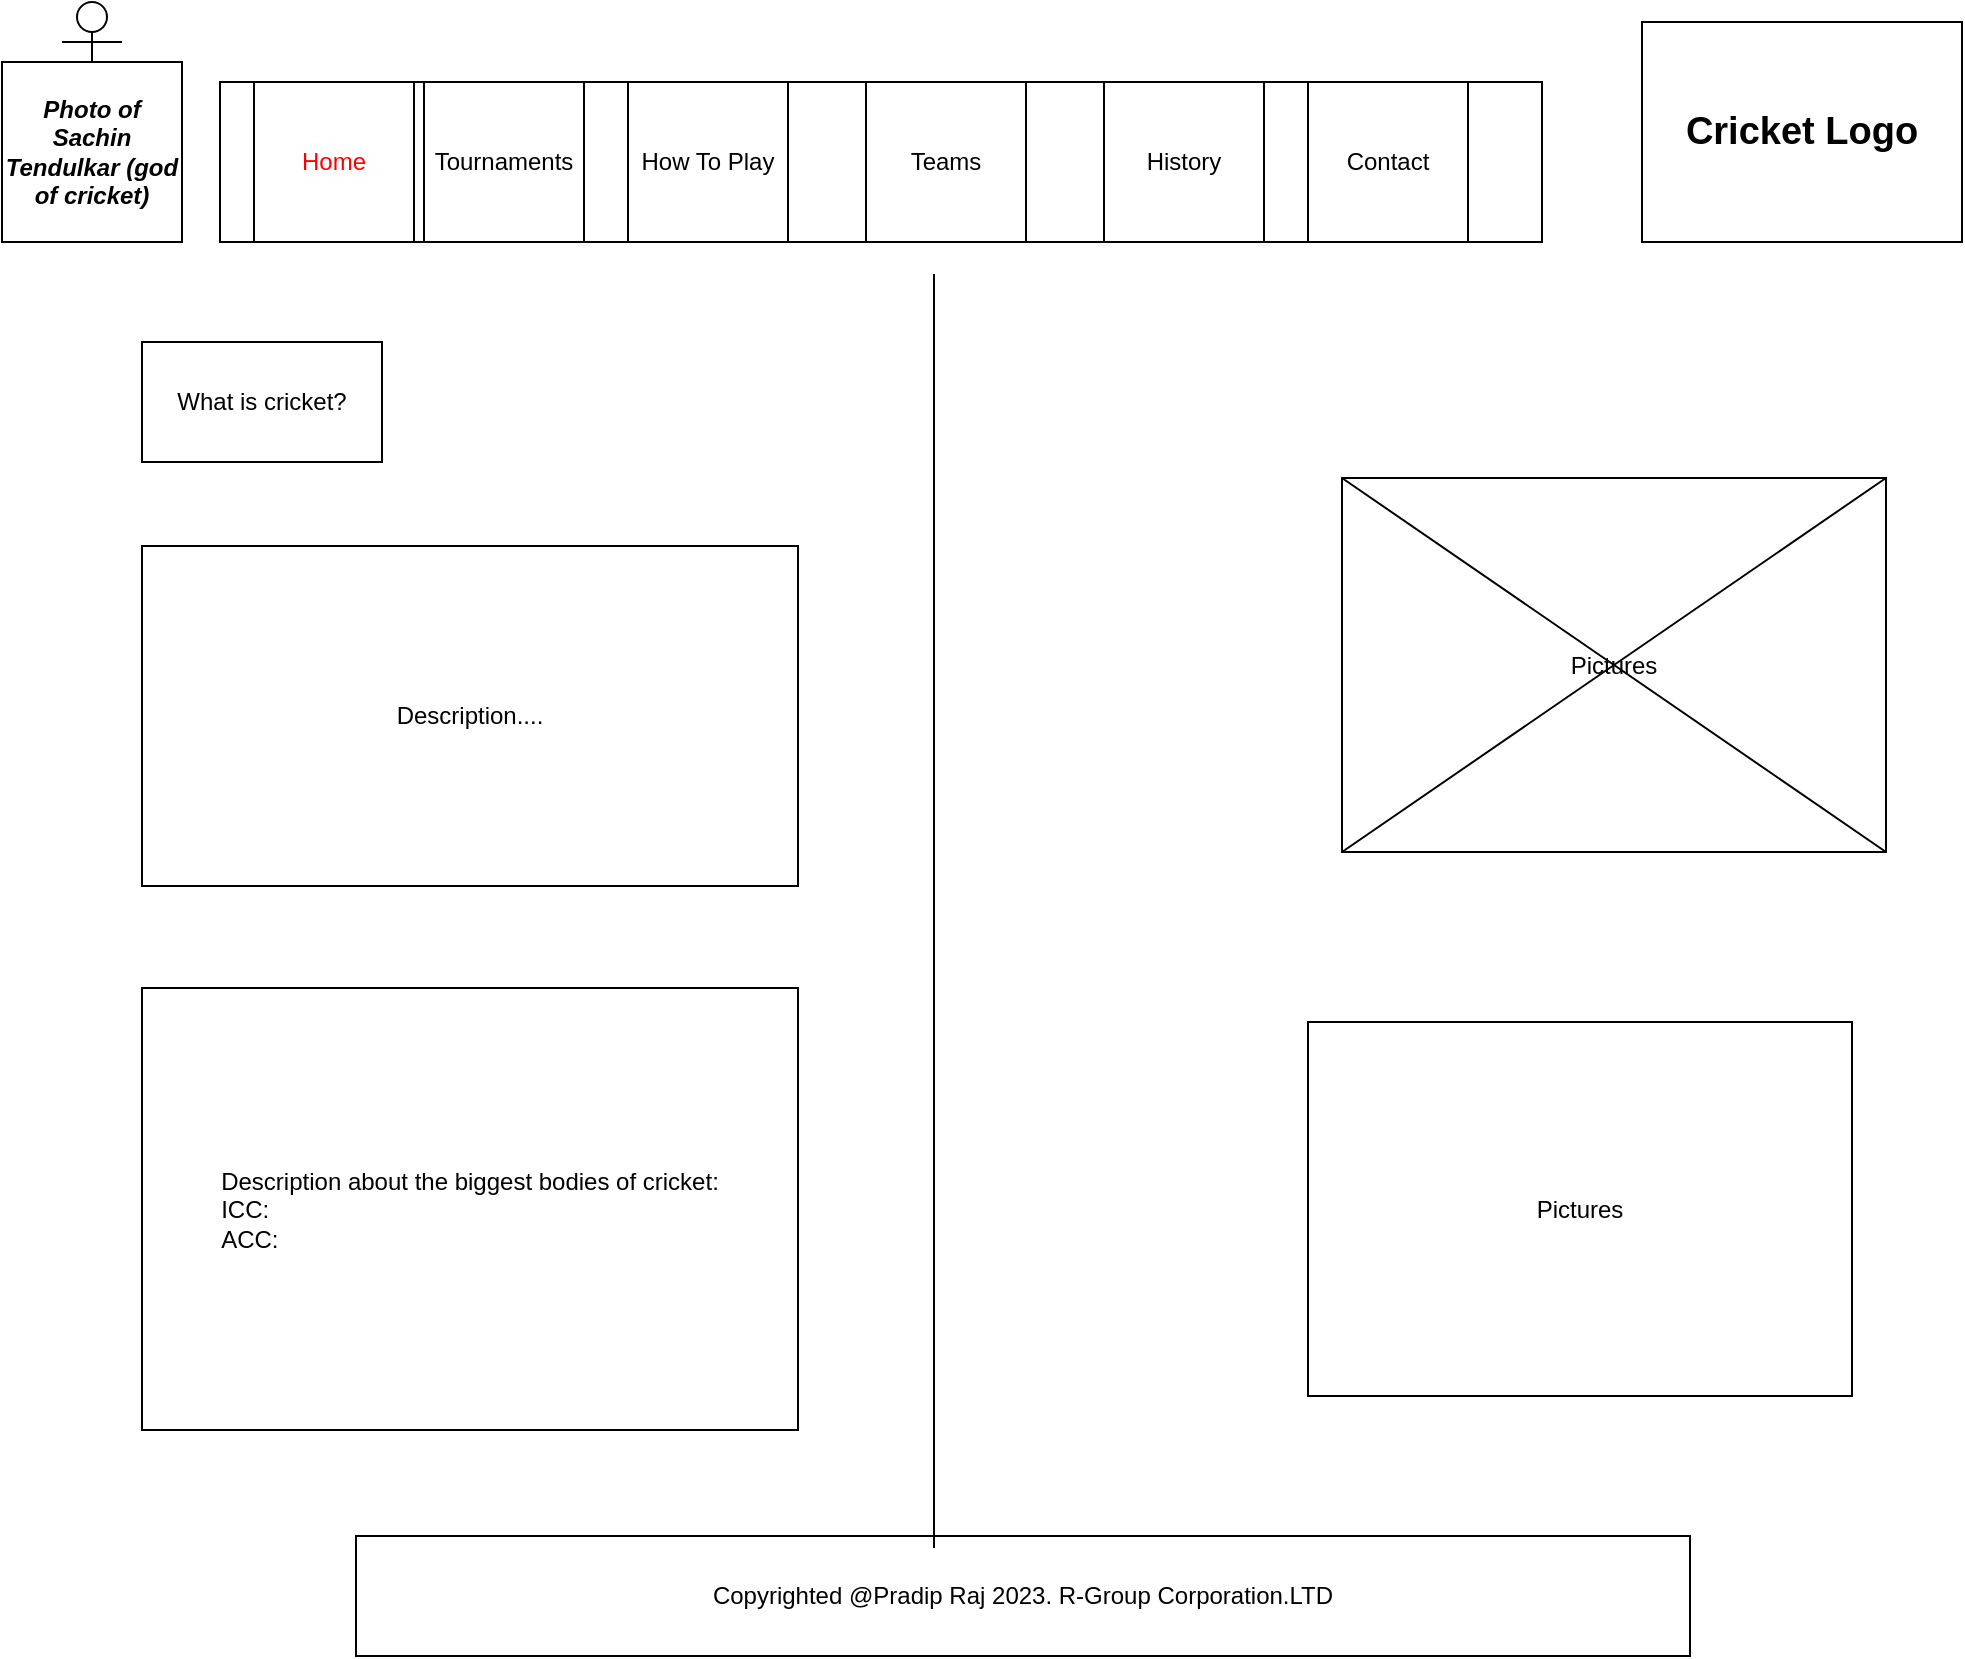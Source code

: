 <mxfile version="21.1.1" type="github">
  <diagram name="Page-1" id="yqJoqsB-jdqyBZvZNpFd">
    <mxGraphModel dx="1130" dy="587" grid="1" gridSize="17" guides="1" tooltips="1" connect="1" arrows="1" fold="1" page="1" pageScale="1" pageWidth="1169" pageHeight="827" math="0" shadow="0">
      <root>
        <mxCell id="0" />
        <mxCell id="1" parent="0" />
        <mxCell id="qFT5033oQi_SpKPOxpyi-3" value="Actor" style="shape=umlActor;verticalLabelPosition=bottom;verticalAlign=top;html=1;outlineConnect=0;" parent="1" vertex="1">
          <mxGeometry x="40" width="30" height="60" as="geometry" />
        </mxCell>
        <mxCell id="qFT5033oQi_SpKPOxpyi-1" value="&lt;b&gt;&lt;font style=&quot;font-size: 19px;&quot;&gt;Cricket Logo&lt;/font&gt;&lt;/b&gt;" style="rounded=0;whiteSpace=wrap;html=1;" parent="1" vertex="1">
          <mxGeometry x="830" y="10" width="160" height="110" as="geometry" />
        </mxCell>
        <mxCell id="qFT5033oQi_SpKPOxpyi-2" value="&lt;b&gt;&lt;i&gt;Photo of Sachin Tendulkar (god of cricket)&lt;/i&gt;&lt;/b&gt;" style="whiteSpace=wrap;html=1;aspect=fixed;" parent="1" vertex="1">
          <mxGeometry x="10" y="30" width="90" height="90" as="geometry" />
        </mxCell>
        <mxCell id="qFT5033oQi_SpKPOxpyi-4" value="" style="rounded=0;whiteSpace=wrap;html=1;" parent="1" vertex="1">
          <mxGeometry x="119" y="40" width="661" height="80" as="geometry" />
        </mxCell>
        <mxCell id="qFT5033oQi_SpKPOxpyi-5" value="&lt;font style=&quot;font-size: 12px;&quot; color=&quot;#ff0000&quot;&gt;Home&lt;/font&gt;" style="whiteSpace=wrap;html=1;aspect=fixed;" parent="1" vertex="1">
          <mxGeometry x="136" y="40" width="80" height="80" as="geometry" />
        </mxCell>
        <mxCell id="qFT5033oQi_SpKPOxpyi-6" value="How To Play" style="whiteSpace=wrap;html=1;aspect=fixed;" parent="1" vertex="1">
          <mxGeometry x="323" y="40" width="80" height="80" as="geometry" />
        </mxCell>
        <mxCell id="qFT5033oQi_SpKPOxpyi-7" value="Teams" style="whiteSpace=wrap;html=1;aspect=fixed;" parent="1" vertex="1">
          <mxGeometry x="442" y="40" width="80" height="80" as="geometry" />
        </mxCell>
        <mxCell id="qFT5033oQi_SpKPOxpyi-8" value="History" style="whiteSpace=wrap;html=1;aspect=fixed;" parent="1" vertex="1">
          <mxGeometry x="561" y="40" width="80" height="80" as="geometry" />
        </mxCell>
        <mxCell id="qFT5033oQi_SpKPOxpyi-9" value="Contact" style="whiteSpace=wrap;html=1;aspect=fixed;" parent="1" vertex="1">
          <mxGeometry x="663" y="40" width="80" height="80" as="geometry" />
        </mxCell>
        <mxCell id="qFT5033oQi_SpKPOxpyi-10" value="Copyrighted @Pradip Raj 2023. R-Group Corporation.LTD" style="rounded=0;whiteSpace=wrap;html=1;" parent="1" vertex="1">
          <mxGeometry x="187" y="767" width="667" height="60" as="geometry" />
        </mxCell>
        <mxCell id="qFT5033oQi_SpKPOxpyi-11" value="What is cricket?" style="rounded=0;whiteSpace=wrap;html=1;" parent="1" vertex="1">
          <mxGeometry x="80" y="170" width="120" height="60" as="geometry" />
        </mxCell>
        <mxCell id="qFT5033oQi_SpKPOxpyi-12" value="" style="endArrow=none;html=1;rounded=0;" parent="1" edge="1">
          <mxGeometry width="50" height="50" relative="1" as="geometry">
            <mxPoint x="476" y="773" as="sourcePoint" />
            <mxPoint x="476" y="136" as="targetPoint" />
          </mxGeometry>
        </mxCell>
        <mxCell id="qFT5033oQi_SpKPOxpyi-13" value="Description...." style="rounded=0;whiteSpace=wrap;html=1;" parent="1" vertex="1">
          <mxGeometry x="80" y="272" width="328" height="170" as="geometry" />
        </mxCell>
        <mxCell id="qFT5033oQi_SpKPOxpyi-14" value="Tournaments" style="whiteSpace=wrap;html=1;aspect=fixed;" parent="1" vertex="1">
          <mxGeometry x="221" y="40" width="80" height="80" as="geometry" />
        </mxCell>
        <mxCell id="qFT5033oQi_SpKPOxpyi-15" value="&lt;div align=&quot;left&quot;&gt;Description about the biggest bodies of cricket:&lt;/div&gt;&lt;div align=&quot;left&quot;&gt;ICC:&lt;/div&gt;&lt;div align=&quot;left&quot;&gt;ACC:&lt;br&gt;&lt;/div&gt;" style="rounded=0;whiteSpace=wrap;html=1;" parent="1" vertex="1">
          <mxGeometry x="80" y="493" width="328" height="221" as="geometry" />
        </mxCell>
        <mxCell id="qFT5033oQi_SpKPOxpyi-16" value="Pictures" style="rounded=0;whiteSpace=wrap;html=1;" parent="1" vertex="1">
          <mxGeometry x="680" y="238" width="272" height="187" as="geometry" />
        </mxCell>
        <mxCell id="qFT5033oQi_SpKPOxpyi-17" value="" style="endArrow=none;html=1;rounded=0;exitX=0;exitY=1;exitDx=0;exitDy=0;" parent="1" source="qFT5033oQi_SpKPOxpyi-16" edge="1">
          <mxGeometry width="50" height="50" relative="1" as="geometry">
            <mxPoint x="902" y="288" as="sourcePoint" />
            <mxPoint x="952" y="238" as="targetPoint" />
          </mxGeometry>
        </mxCell>
        <mxCell id="qFT5033oQi_SpKPOxpyi-19" value="" style="endArrow=none;html=1;rounded=0;exitX=1;exitY=1;exitDx=0;exitDy=0;" parent="1" source="qFT5033oQi_SpKPOxpyi-16" edge="1">
          <mxGeometry width="50" height="50" relative="1" as="geometry">
            <mxPoint x="408" y="425" as="sourcePoint" />
            <mxPoint x="680" y="238" as="targetPoint" />
          </mxGeometry>
        </mxCell>
        <mxCell id="qFT5033oQi_SpKPOxpyi-20" value="Pictures" style="rounded=0;whiteSpace=wrap;html=1;" parent="1" vertex="1">
          <mxGeometry x="663" y="510" width="272" height="187" as="geometry" />
        </mxCell>
      </root>
    </mxGraphModel>
  </diagram>
</mxfile>
